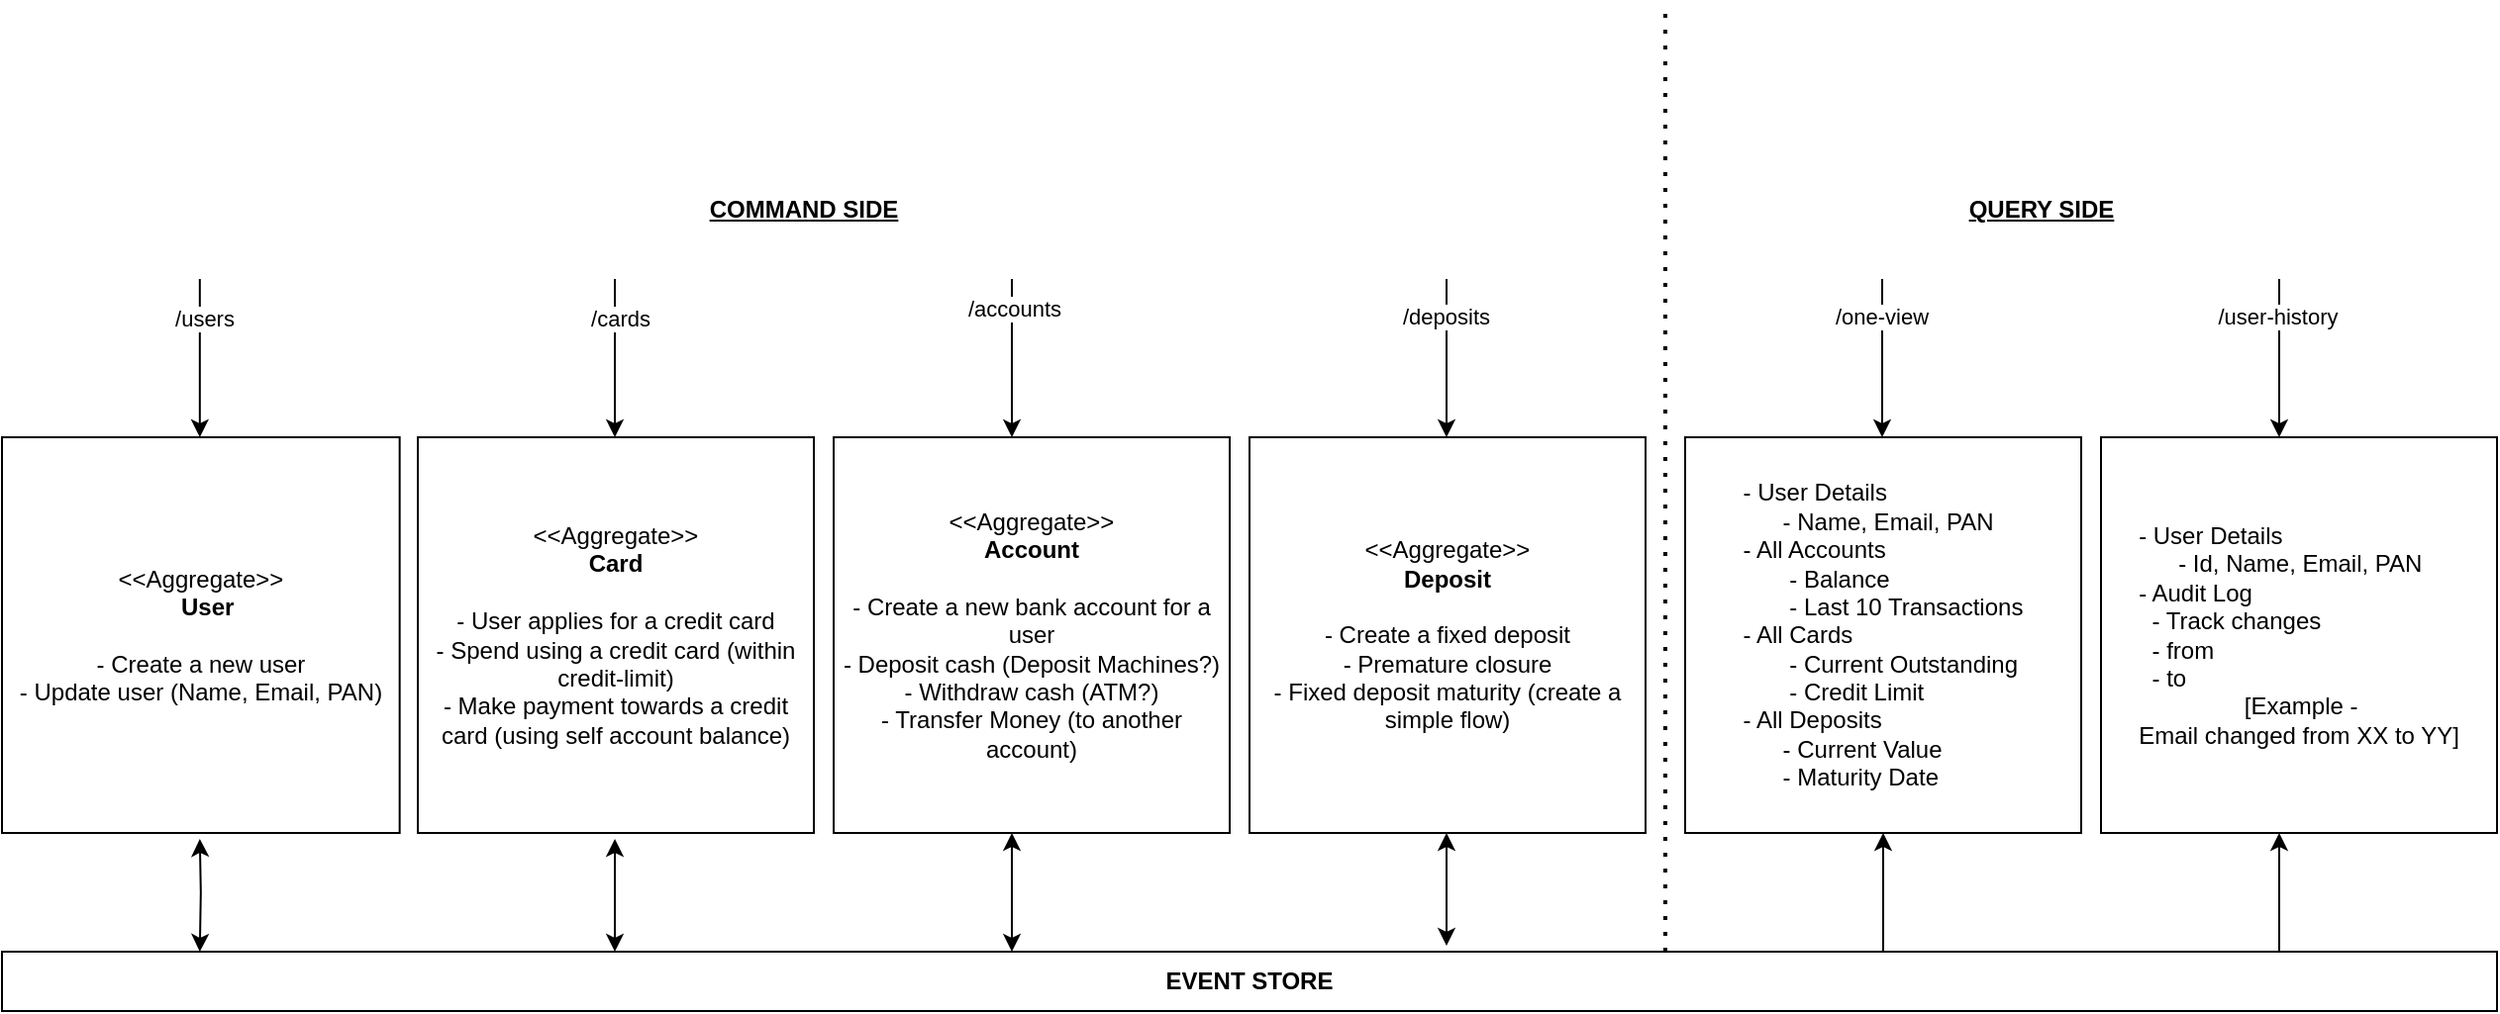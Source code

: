 <mxfile version="20.4.0" type="github">
  <diagram id="Zm1H1H7miBlcfrCc9JuF" name="Page-1">
    <mxGraphModel dx="2262" dy="806" grid="1" gridSize="10" guides="1" tooltips="1" connect="1" arrows="1" fold="1" page="1" pageScale="1" pageWidth="850" pageHeight="1100" math="0" shadow="0">
      <root>
        <mxCell id="0" />
        <mxCell id="1" parent="0" />
        <mxCell id="cF_xTZ270S69VVXFKJcA-1" value="" style="endArrow=none;dashed=1;html=1;dashPattern=1 3;strokeWidth=2;rounded=0;" parent="1" edge="1">
          <mxGeometry width="50" height="50" relative="1" as="geometry">
            <mxPoint x="300" y="490" as="sourcePoint" />
            <mxPoint x="300" y="10" as="targetPoint" />
          </mxGeometry>
        </mxCell>
        <mxCell id="cF_xTZ270S69VVXFKJcA-3" value="&lt;div align=&quot;center&quot;&gt;&amp;lt;&amp;lt;Aggregate&amp;gt;&amp;gt;&lt;/div&gt;&lt;div align=&quot;center&quot;&gt;&lt;b&gt;Card&lt;/b&gt;&lt;/div&gt;&lt;div align=&quot;center&quot;&gt;&lt;br&gt;&lt;/div&gt;&lt;div align=&quot;center&quot;&gt;- User applies for a credit card&lt;br&gt;&lt;/div&gt;&lt;div align=&quot;center&quot;&gt;- Spend using a credit card (within credit-limit)&lt;/div&gt;&lt;div align=&quot;center&quot;&gt;- Make payment towards a credit card (using self account balance)&lt;br&gt;&lt;/div&gt;" style="whiteSpace=wrap;html=1;aspect=fixed;align=center;" parent="1" vertex="1">
          <mxGeometry x="-330" y="230" width="200" height="200" as="geometry" />
        </mxCell>
        <mxCell id="cF_xTZ270S69VVXFKJcA-4" value="&lt;div&gt;&amp;lt;&amp;lt;Aggregate&amp;gt;&amp;gt;&lt;/div&gt;&lt;div&gt;&lt;b&gt;Account&lt;/b&gt;&lt;br&gt;&lt;/div&gt;&lt;div&gt;&lt;br&gt;&lt;/div&gt;&lt;div&gt;- Create a new bank account for a user&lt;br&gt;&lt;/div&gt;&lt;div&gt;- Deposit cash (Deposit Machines?)&lt;br&gt;&lt;/div&gt;&lt;div&gt;- Withdraw cash (ATM?)&lt;/div&gt;&lt;div&gt;- Transfer Money (to another account)&lt;br&gt;&lt;/div&gt;" style="whiteSpace=wrap;html=1;aspect=fixed;" parent="1" vertex="1">
          <mxGeometry x="-120" y="230" width="200" height="200" as="geometry" />
        </mxCell>
        <mxCell id="cF_xTZ270S69VVXFKJcA-5" value="&lt;div&gt;&amp;lt;&amp;lt;Aggregate&amp;gt;&amp;gt;&lt;/div&gt;&lt;div&gt;&lt;b&gt;Deposit&lt;/b&gt;&lt;br&gt;&lt;/div&gt;&lt;div&gt;&lt;br&gt;&lt;/div&gt;&lt;div&gt;- Create a fixed deposit&lt;br&gt;&lt;/div&gt;&lt;div&gt;- Premature closure&lt;/div&gt;&lt;div&gt;- Fixed deposit maturity (create a simple flow)&lt;br&gt;&lt;/div&gt;" style="whiteSpace=wrap;html=1;aspect=fixed;" parent="1" vertex="1">
          <mxGeometry x="90" y="230" width="200" height="200" as="geometry" />
        </mxCell>
        <mxCell id="cF_xTZ270S69VVXFKJcA-6" value="&lt;u&gt;COMMAND SIDE&lt;/u&gt;" style="text;html=1;strokeColor=none;fillColor=none;align=center;verticalAlign=middle;whiteSpace=wrap;rounded=0;fontStyle=1" parent="1" vertex="1">
          <mxGeometry x="-200" y="100" width="130" height="30" as="geometry" />
        </mxCell>
        <mxCell id="cF_xTZ270S69VVXFKJcA-7" value="&lt;u&gt;QUERY SIDE&lt;/u&gt;" style="text;html=1;strokeColor=none;fillColor=none;align=center;verticalAlign=middle;whiteSpace=wrap;rounded=0;fontStyle=1" parent="1" vertex="1">
          <mxGeometry x="425" y="100" width="130" height="30" as="geometry" />
        </mxCell>
        <mxCell id="cF_xTZ270S69VVXFKJcA-8" value="&lt;div align=&quot;justify&quot;&gt;&lt;br&gt;&lt;/div&gt;&lt;div align=&quot;justify&quot;&gt;&lt;br&gt;&lt;/div&gt;&lt;div align=&quot;justify&quot;&gt;&lt;br&gt;&lt;/div&gt;&lt;div align=&quot;justify&quot;&gt;- User Details&lt;/div&gt;&lt;div align=&quot;justify&quot;&gt;&amp;nbsp;&amp;nbsp;&amp;nbsp;&amp;nbsp;&amp;nbsp; - Name, Email, PAN&lt;br&gt;&lt;/div&gt;&lt;div align=&quot;justify&quot;&gt;- All Accounts&lt;/div&gt;&lt;div align=&quot;justify&quot;&gt;&amp;nbsp;&amp;nbsp;&amp;nbsp;&amp;nbsp;&amp;nbsp;&amp;nbsp; - Balance&lt;/div&gt;&lt;div align=&quot;justify&quot;&gt;&amp;nbsp;&amp;nbsp;&amp;nbsp;&amp;nbsp;&amp;nbsp;&amp;nbsp; - Last 10 Transactions&lt;/div&gt;&lt;div align=&quot;justify&quot;&gt;- All Cards&lt;/div&gt;&lt;div align=&quot;justify&quot;&gt;&amp;nbsp;&amp;nbsp;&amp;nbsp;&amp;nbsp;&amp;nbsp;&amp;nbsp; - Current Outstanding&lt;/div&gt;&lt;div align=&quot;justify&quot;&gt;&amp;nbsp;&amp;nbsp;&amp;nbsp;&amp;nbsp;&amp;nbsp;&amp;nbsp; - Credit Limit&lt;/div&gt;&lt;div align=&quot;justify&quot;&gt;- All Deposits&lt;/div&gt;&lt;div align=&quot;justify&quot;&gt;&amp;nbsp;&amp;nbsp;&amp;nbsp;&amp;nbsp;&amp;nbsp; - Current Value&lt;/div&gt;&lt;div align=&quot;justify&quot;&gt;&amp;nbsp;&amp;nbsp;&amp;nbsp;&amp;nbsp;&amp;nbsp; - Maturity Date&lt;br&gt;&lt;/div&gt;&lt;div align=&quot;justify&quot;&gt;&lt;br&gt;&lt;/div&gt;&lt;div align=&quot;justify&quot;&gt;&lt;br&gt;&lt;/div&gt;&lt;div align=&quot;justify&quot;&gt;&lt;br&gt;&lt;/div&gt;" style="whiteSpace=wrap;html=1;aspect=fixed;" parent="1" vertex="1">
          <mxGeometry x="310" y="230" width="200" height="200" as="geometry" />
        </mxCell>
        <mxCell id="cF_xTZ270S69VVXFKJcA-9" value="" style="endArrow=classic;html=1;rounded=0;" parent="1" edge="1">
          <mxGeometry width="50" height="50" relative="1" as="geometry">
            <mxPoint x="-230.5" y="150" as="sourcePoint" />
            <mxPoint x="-230.5" y="230" as="targetPoint" />
          </mxGeometry>
        </mxCell>
        <mxCell id="cF_xTZ270S69VVXFKJcA-14" value="/cards" style="edgeLabel;html=1;align=center;verticalAlign=middle;resizable=0;points=[];" parent="cF_xTZ270S69VVXFKJcA-9" vertex="1" connectable="0">
          <mxGeometry x="-0.5" y="2" relative="1" as="geometry">
            <mxPoint as="offset" />
          </mxGeometry>
        </mxCell>
        <mxCell id="cF_xTZ270S69VVXFKJcA-10" value="" style="endArrow=classic;html=1;rounded=0;" parent="1" edge="1">
          <mxGeometry width="50" height="50" relative="1" as="geometry">
            <mxPoint x="-30" y="150" as="sourcePoint" />
            <mxPoint x="-30" y="230" as="targetPoint" />
          </mxGeometry>
        </mxCell>
        <mxCell id="cF_xTZ270S69VVXFKJcA-15" value="/accounts" style="edgeLabel;html=1;align=center;verticalAlign=middle;resizable=0;points=[];" parent="cF_xTZ270S69VVXFKJcA-10" vertex="1" connectable="0">
          <mxGeometry x="-0.625" y="1" relative="1" as="geometry">
            <mxPoint as="offset" />
          </mxGeometry>
        </mxCell>
        <mxCell id="cF_xTZ270S69VVXFKJcA-11" value="" style="endArrow=classic;html=1;rounded=0;" parent="1" edge="1">
          <mxGeometry width="50" height="50" relative="1" as="geometry">
            <mxPoint x="189.5" y="150" as="sourcePoint" />
            <mxPoint x="189.5" y="230" as="targetPoint" />
          </mxGeometry>
        </mxCell>
        <mxCell id="cF_xTZ270S69VVXFKJcA-16" value="/deposits" style="edgeLabel;html=1;align=center;verticalAlign=middle;resizable=0;points=[];" parent="cF_xTZ270S69VVXFKJcA-11" vertex="1" connectable="0">
          <mxGeometry x="-0.525" y="-1" relative="1" as="geometry">
            <mxPoint as="offset" />
          </mxGeometry>
        </mxCell>
        <mxCell id="cF_xTZ270S69VVXFKJcA-12" value="&lt;b&gt;EVENT STORE&lt;/b&gt;" style="rounded=0;whiteSpace=wrap;html=1;" parent="1" vertex="1">
          <mxGeometry x="-540" y="490" width="1260" height="30" as="geometry" />
        </mxCell>
        <mxCell id="cF_xTZ270S69VVXFKJcA-17" value="" style="endArrow=classic;startArrow=classic;html=1;rounded=0;" parent="1" edge="1">
          <mxGeometry width="50" height="50" relative="1" as="geometry">
            <mxPoint x="-230.5" y="490" as="sourcePoint" />
            <mxPoint x="-230.5" y="433" as="targetPoint" />
          </mxGeometry>
        </mxCell>
        <mxCell id="cF_xTZ270S69VVXFKJcA-18" value="" style="endArrow=classic;startArrow=classic;html=1;rounded=0;" parent="1" edge="1">
          <mxGeometry width="50" height="50" relative="1" as="geometry">
            <mxPoint x="-30" y="490" as="sourcePoint" />
            <mxPoint x="-30" y="430" as="targetPoint" />
          </mxGeometry>
        </mxCell>
        <mxCell id="cF_xTZ270S69VVXFKJcA-19" value="" style="endArrow=classic;startArrow=classic;html=1;rounded=0;" parent="1" edge="1">
          <mxGeometry width="50" height="50" relative="1" as="geometry">
            <mxPoint x="189.5" y="487" as="sourcePoint" />
            <mxPoint x="189.5" y="430" as="targetPoint" />
          </mxGeometry>
        </mxCell>
        <mxCell id="cF_xTZ270S69VVXFKJcA-21" value="" style="endArrow=classic;html=1;rounded=0;" parent="1" edge="1">
          <mxGeometry width="50" height="50" relative="1" as="geometry">
            <mxPoint x="409.5" y="150" as="sourcePoint" />
            <mxPoint x="409.5" y="230" as="targetPoint" />
          </mxGeometry>
        </mxCell>
        <mxCell id="cF_xTZ270S69VVXFKJcA-22" value="/one-view" style="edgeLabel;html=1;align=center;verticalAlign=middle;resizable=0;points=[];" parent="cF_xTZ270S69VVXFKJcA-21" vertex="1" connectable="0">
          <mxGeometry x="-0.525" y="-1" relative="1" as="geometry">
            <mxPoint as="offset" />
          </mxGeometry>
        </mxCell>
        <mxCell id="cF_xTZ270S69VVXFKJcA-23" value="" style="endArrow=classic;html=1;rounded=0;entryX=0.5;entryY=1;entryDx=0;entryDy=0;" parent="1" target="cF_xTZ270S69VVXFKJcA-8" edge="1">
          <mxGeometry width="50" height="50" relative="1" as="geometry">
            <mxPoint x="410" y="490" as="sourcePoint" />
            <mxPoint x="615" y="440" as="targetPoint" />
          </mxGeometry>
        </mxCell>
        <mxCell id="cF_xTZ270S69VVXFKJcA-24" value="&lt;div align=&quot;center&quot;&gt;&amp;lt;&amp;lt;Aggregate&amp;gt;&amp;gt;&lt;br&gt;&amp;nbsp; &lt;b&gt;User&lt;/b&gt;&lt;br&gt;&lt;/div&gt;&lt;div align=&quot;center&quot;&gt;&lt;br&gt;&lt;/div&gt;&lt;div align=&quot;center&quot;&gt;- Create a new user&lt;br&gt;&lt;/div&gt;&lt;div align=&quot;center&quot;&gt;- Update user (Name, Email, PAN)&lt;br&gt;&lt;/div&gt;" style="whiteSpace=wrap;html=1;aspect=fixed;align=center;" parent="1" vertex="1">
          <mxGeometry x="-540" y="230" width="200.83" height="200" as="geometry" />
        </mxCell>
        <mxCell id="cF_xTZ270S69VVXFKJcA-25" value="" style="endArrow=classic;startArrow=classic;html=1;rounded=0;" parent="1" edge="1">
          <mxGeometry width="50" height="50" relative="1" as="geometry">
            <mxPoint x="-440.09" y="490" as="sourcePoint" />
            <mxPoint x="-440.09" y="433" as="targetPoint" />
            <Array as="points">
              <mxPoint x="-439.59" y="460" />
            </Array>
          </mxGeometry>
        </mxCell>
        <mxCell id="cF_xTZ270S69VVXFKJcA-26" value="" style="endArrow=classic;html=1;rounded=0;" parent="1" edge="1">
          <mxGeometry width="50" height="50" relative="1" as="geometry">
            <mxPoint x="-440.09" y="150" as="sourcePoint" />
            <mxPoint x="-440.09" y="230" as="targetPoint" />
          </mxGeometry>
        </mxCell>
        <mxCell id="cF_xTZ270S69VVXFKJcA-27" value="/users" style="edgeLabel;html=1;align=center;verticalAlign=middle;resizable=0;points=[];" parent="cF_xTZ270S69VVXFKJcA-26" vertex="1" connectable="0">
          <mxGeometry x="-0.5" y="2" relative="1" as="geometry">
            <mxPoint as="offset" />
          </mxGeometry>
        </mxCell>
        <mxCell id="jL8-jDqaGCi4prjKTbXw-3" value="&lt;div align=&quot;justify&quot;&gt;&lt;br&gt;&lt;/div&gt;&lt;div align=&quot;justify&quot;&gt;&lt;br&gt;&lt;/div&gt;&lt;div align=&quot;justify&quot;&gt;&lt;br&gt;&lt;/div&gt;&lt;div align=&quot;justify&quot;&gt;- User Details&lt;/div&gt;&lt;div align=&quot;justify&quot;&gt;&amp;nbsp;&amp;nbsp;&amp;nbsp;&amp;nbsp;&amp;nbsp; - Id, Name, Email, PAN&lt;br&gt;&lt;/div&gt;&lt;div align=&quot;justify&quot;&gt;- Audit Log&lt;/div&gt;&lt;div align=&quot;justify&quot;&gt;&lt;span style=&quot;white-space: pre;&quot;&gt; &lt;/span&gt; - Track changes&lt;/div&gt;&lt;div align=&quot;justify&quot;&gt;&lt;span style=&quot;white-space: pre;&quot;&gt; &lt;/span&gt;&lt;span style=&quot;white-space: pre;&quot;&gt; &lt;/span&gt;- from&lt;/div&gt;&lt;div align=&quot;justify&quot;&gt;&lt;span style=&quot;white-space: pre;&quot;&gt; &lt;/span&gt;&lt;span style=&quot;white-space: pre;&quot;&gt; &lt;/span&gt;- to&lt;/div&gt;&lt;div align=&quot;justify&quot;&gt;&amp;nbsp;&amp;nbsp;&amp;nbsp;&amp;nbsp;&amp;nbsp;&amp;nbsp;&amp;nbsp;&amp;nbsp;&amp;nbsp;&amp;nbsp;&amp;nbsp;&amp;nbsp;&amp;nbsp;&amp;nbsp;&amp;nbsp; [Example - &lt;br&gt;&lt;/div&gt;&lt;div align=&quot;justify&quot;&gt;Email changed from XX to YY]&lt;br&gt;&lt;/div&gt;&lt;div align=&quot;justify&quot;&gt;&lt;br&gt;&lt;/div&gt;&lt;div align=&quot;justify&quot;&gt;&lt;br&gt;&lt;/div&gt;&lt;div align=&quot;justify&quot;&gt;&lt;br&gt;&lt;/div&gt;" style="whiteSpace=wrap;html=1;aspect=fixed;" parent="1" vertex="1">
          <mxGeometry x="520" y="230" width="200" height="200" as="geometry" />
        </mxCell>
        <mxCell id="jL8-jDqaGCi4prjKTbXw-4" value="" style="endArrow=classic;html=1;rounded=0;entryX=0.5;entryY=1;entryDx=0;entryDy=0;" parent="1" edge="1">
          <mxGeometry width="50" height="50" relative="1" as="geometry">
            <mxPoint x="610" y="490" as="sourcePoint" />
            <mxPoint x="610" y="430" as="targetPoint" />
          </mxGeometry>
        </mxCell>
        <mxCell id="jL8-jDqaGCi4prjKTbXw-5" value="" style="endArrow=classic;html=1;rounded=0;" parent="1" edge="1">
          <mxGeometry width="50" height="50" relative="1" as="geometry">
            <mxPoint x="610" y="150" as="sourcePoint" />
            <mxPoint x="610" y="230" as="targetPoint" />
          </mxGeometry>
        </mxCell>
        <mxCell id="jL8-jDqaGCi4prjKTbXw-6" value="/user-history" style="edgeLabel;html=1;align=center;verticalAlign=middle;resizable=0;points=[];" parent="jL8-jDqaGCi4prjKTbXw-5" vertex="1" connectable="0">
          <mxGeometry x="-0.525" y="-1" relative="1" as="geometry">
            <mxPoint as="offset" />
          </mxGeometry>
        </mxCell>
      </root>
    </mxGraphModel>
  </diagram>
</mxfile>
